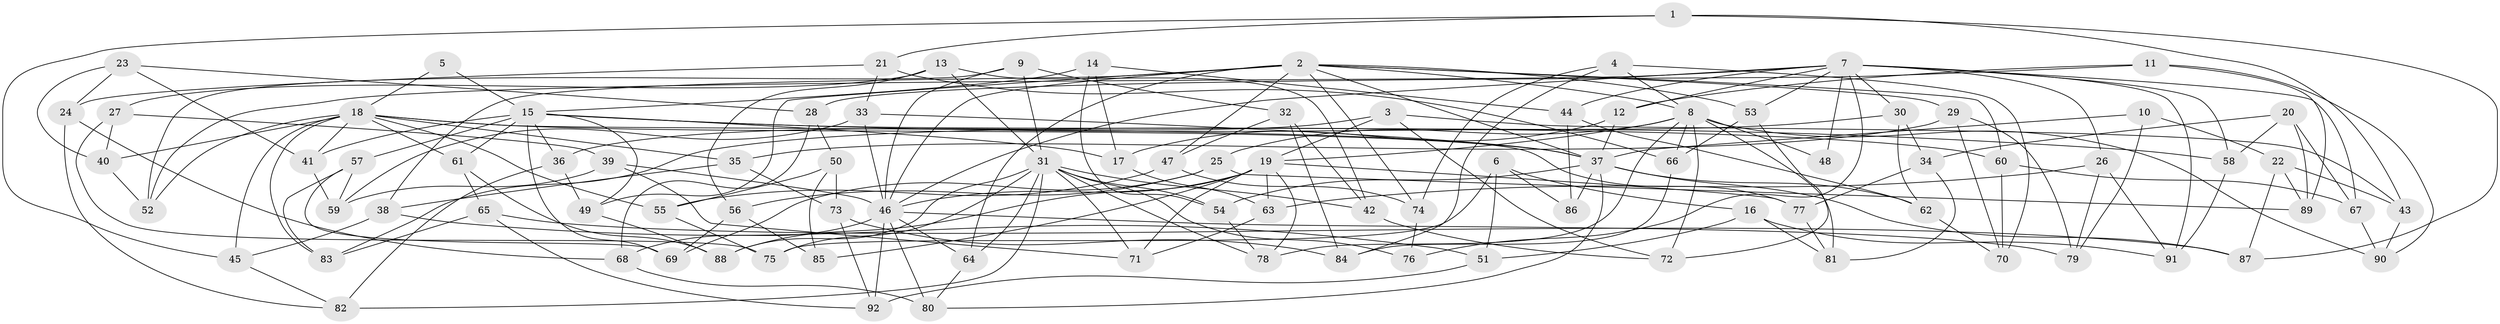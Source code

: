 // original degree distribution, {4: 1.0}
// Generated by graph-tools (version 1.1) at 2025/53/03/04/25 22:53:54]
// undirected, 92 vertices, 210 edges
graph export_dot {
  node [color=gray90,style=filled];
  1;
  2;
  3;
  4;
  5;
  6;
  7;
  8;
  9;
  10;
  11;
  12;
  13;
  14;
  15;
  16;
  17;
  18;
  19;
  20;
  21;
  22;
  23;
  24;
  25;
  26;
  27;
  28;
  29;
  30;
  31;
  32;
  33;
  34;
  35;
  36;
  37;
  38;
  39;
  40;
  41;
  42;
  43;
  44;
  45;
  46;
  47;
  48;
  49;
  50;
  51;
  52;
  53;
  54;
  55;
  56;
  57;
  58;
  59;
  60;
  61;
  62;
  63;
  64;
  65;
  66;
  67;
  68;
  69;
  70;
  71;
  72;
  73;
  74;
  75;
  76;
  77;
  78;
  79;
  80;
  81;
  82;
  83;
  84;
  85;
  86;
  87;
  88;
  89;
  90;
  91;
  92;
  1 -- 21 [weight=1.0];
  1 -- 43 [weight=1.0];
  1 -- 45 [weight=1.0];
  1 -- 87 [weight=1.0];
  2 -- 8 [weight=1.0];
  2 -- 29 [weight=1.0];
  2 -- 37 [weight=1.0];
  2 -- 38 [weight=1.0];
  2 -- 46 [weight=1.0];
  2 -- 47 [weight=1.0];
  2 -- 49 [weight=1.0];
  2 -- 53 [weight=1.0];
  2 -- 60 [weight=1.0];
  2 -- 64 [weight=2.0];
  2 -- 74 [weight=1.0];
  3 -- 19 [weight=1.0];
  3 -- 36 [weight=1.0];
  3 -- 43 [weight=1.0];
  3 -- 72 [weight=1.0];
  4 -- 8 [weight=1.0];
  4 -- 70 [weight=1.0];
  4 -- 74 [weight=1.0];
  4 -- 84 [weight=1.0];
  5 -- 15 [weight=2.0];
  5 -- 18 [weight=2.0];
  6 -- 16 [weight=1.0];
  6 -- 51 [weight=1.0];
  6 -- 75 [weight=1.0];
  6 -- 86 [weight=1.0];
  7 -- 12 [weight=1.0];
  7 -- 26 [weight=1.0];
  7 -- 30 [weight=1.0];
  7 -- 44 [weight=1.0];
  7 -- 46 [weight=1.0];
  7 -- 48 [weight=1.0];
  7 -- 52 [weight=1.0];
  7 -- 53 [weight=1.0];
  7 -- 58 [weight=1.0];
  7 -- 67 [weight=1.0];
  7 -- 76 [weight=1.0];
  7 -- 91 [weight=1.0];
  8 -- 19 [weight=1.0];
  8 -- 25 [weight=1.0];
  8 -- 48 [weight=3.0];
  8 -- 66 [weight=1.0];
  8 -- 72 [weight=1.0];
  8 -- 78 [weight=1.0];
  8 -- 81 [weight=1.0];
  8 -- 90 [weight=1.0];
  9 -- 31 [weight=1.0];
  9 -- 32 [weight=1.0];
  9 -- 46 [weight=1.0];
  9 -- 52 [weight=1.0];
  10 -- 22 [weight=1.0];
  10 -- 37 [weight=2.0];
  10 -- 79 [weight=1.0];
  11 -- 12 [weight=1.0];
  11 -- 28 [weight=1.0];
  11 -- 89 [weight=1.0];
  11 -- 90 [weight=1.0];
  12 -- 17 [weight=1.0];
  12 -- 37 [weight=1.0];
  13 -- 27 [weight=1.0];
  13 -- 31 [weight=1.0];
  13 -- 42 [weight=1.0];
  13 -- 56 [weight=1.0];
  14 -- 15 [weight=1.0];
  14 -- 17 [weight=1.0];
  14 -- 44 [weight=1.0];
  14 -- 54 [weight=1.0];
  15 -- 17 [weight=1.0];
  15 -- 36 [weight=1.0];
  15 -- 41 [weight=1.0];
  15 -- 49 [weight=1.0];
  15 -- 57 [weight=1.0];
  15 -- 58 [weight=1.0];
  15 -- 60 [weight=1.0];
  15 -- 61 [weight=1.0];
  15 -- 69 [weight=1.0];
  16 -- 51 [weight=1.0];
  16 -- 81 [weight=1.0];
  16 -- 91 [weight=1.0];
  17 -- 63 [weight=1.0];
  18 -- 35 [weight=1.0];
  18 -- 37 [weight=1.0];
  18 -- 40 [weight=1.0];
  18 -- 41 [weight=1.0];
  18 -- 45 [weight=1.0];
  18 -- 52 [weight=1.0];
  18 -- 55 [weight=1.0];
  18 -- 61 [weight=1.0];
  18 -- 77 [weight=1.0];
  18 -- 83 [weight=1.0];
  19 -- 46 [weight=1.0];
  19 -- 63 [weight=1.0];
  19 -- 71 [weight=1.0];
  19 -- 77 [weight=1.0];
  19 -- 78 [weight=1.0];
  19 -- 85 [weight=2.0];
  19 -- 88 [weight=1.0];
  20 -- 34 [weight=1.0];
  20 -- 58 [weight=1.0];
  20 -- 67 [weight=1.0];
  20 -- 89 [weight=1.0];
  21 -- 24 [weight=1.0];
  21 -- 33 [weight=1.0];
  21 -- 66 [weight=1.0];
  22 -- 43 [weight=1.0];
  22 -- 87 [weight=1.0];
  22 -- 89 [weight=1.0];
  23 -- 24 [weight=1.0];
  23 -- 28 [weight=1.0];
  23 -- 40 [weight=1.0];
  23 -- 41 [weight=1.0];
  24 -- 68 [weight=1.0];
  24 -- 82 [weight=1.0];
  25 -- 56 [weight=1.0];
  25 -- 69 [weight=1.0];
  25 -- 89 [weight=1.0];
  26 -- 63 [weight=1.0];
  26 -- 79 [weight=1.0];
  26 -- 91 [weight=1.0];
  27 -- 39 [weight=1.0];
  27 -- 40 [weight=1.0];
  27 -- 75 [weight=1.0];
  28 -- 50 [weight=1.0];
  28 -- 68 [weight=1.0];
  29 -- 35 [weight=1.0];
  29 -- 70 [weight=1.0];
  29 -- 79 [weight=1.0];
  30 -- 34 [weight=1.0];
  30 -- 62 [weight=1.0];
  30 -- 83 [weight=1.0];
  31 -- 42 [weight=1.0];
  31 -- 54 [weight=1.0];
  31 -- 64 [weight=1.0];
  31 -- 71 [weight=1.0];
  31 -- 75 [weight=1.0];
  31 -- 76 [weight=2.0];
  31 -- 78 [weight=1.0];
  31 -- 82 [weight=1.0];
  31 -- 88 [weight=1.0];
  32 -- 42 [weight=1.0];
  32 -- 47 [weight=1.0];
  32 -- 84 [weight=1.0];
  33 -- 37 [weight=1.0];
  33 -- 46 [weight=1.0];
  33 -- 59 [weight=1.0];
  34 -- 77 [weight=1.0];
  34 -- 81 [weight=1.0];
  35 -- 38 [weight=1.0];
  35 -- 73 [weight=1.0];
  36 -- 49 [weight=1.0];
  36 -- 82 [weight=1.0];
  37 -- 54 [weight=1.0];
  37 -- 62 [weight=1.0];
  37 -- 80 [weight=1.0];
  37 -- 86 [weight=2.0];
  37 -- 87 [weight=1.0];
  38 -- 45 [weight=1.0];
  38 -- 51 [weight=1.0];
  39 -- 46 [weight=1.0];
  39 -- 59 [weight=1.0];
  39 -- 71 [weight=1.0];
  40 -- 52 [weight=1.0];
  41 -- 59 [weight=1.0];
  42 -- 72 [weight=1.0];
  43 -- 90 [weight=1.0];
  44 -- 62 [weight=1.0];
  44 -- 86 [weight=1.0];
  45 -- 82 [weight=1.0];
  46 -- 64 [weight=2.0];
  46 -- 68 [weight=1.0];
  46 -- 79 [weight=1.0];
  46 -- 80 [weight=1.0];
  46 -- 92 [weight=1.0];
  47 -- 55 [weight=1.0];
  47 -- 74 [weight=1.0];
  49 -- 88 [weight=1.0];
  50 -- 55 [weight=1.0];
  50 -- 73 [weight=1.0];
  50 -- 85 [weight=1.0];
  51 -- 92 [weight=1.0];
  53 -- 66 [weight=1.0];
  53 -- 72 [weight=1.0];
  54 -- 78 [weight=1.0];
  55 -- 75 [weight=1.0];
  56 -- 69 [weight=1.0];
  56 -- 85 [weight=1.0];
  57 -- 59 [weight=1.0];
  57 -- 69 [weight=1.0];
  57 -- 83 [weight=1.0];
  58 -- 91 [weight=1.0];
  60 -- 67 [weight=1.0];
  60 -- 70 [weight=1.0];
  61 -- 65 [weight=1.0];
  61 -- 88 [weight=1.0];
  62 -- 70 [weight=1.0];
  63 -- 71 [weight=1.0];
  64 -- 80 [weight=1.0];
  65 -- 83 [weight=1.0];
  65 -- 87 [weight=1.0];
  65 -- 92 [weight=1.0];
  66 -- 84 [weight=1.0];
  67 -- 90 [weight=1.0];
  68 -- 80 [weight=1.0];
  73 -- 84 [weight=1.0];
  73 -- 92 [weight=1.0];
  74 -- 76 [weight=1.0];
  77 -- 81 [weight=1.0];
}
